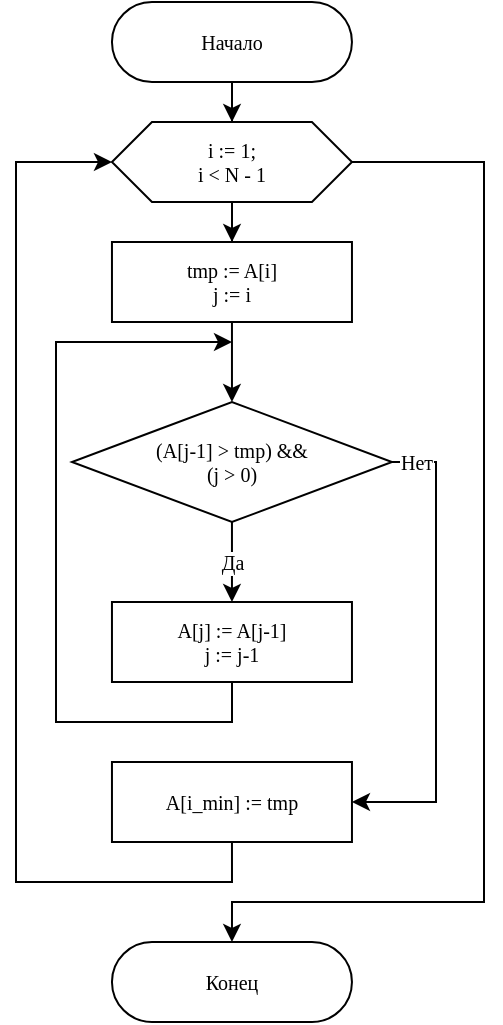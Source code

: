 <mxfile version="14.0.1" type="github">
  <diagram id="jJN2-YR1qqHn-e9BybVK" name="Page-1">
    <mxGraphModel dx="1192" dy="843" grid="1" gridSize="10" guides="1" tooltips="1" connect="1" arrows="1" fold="1" page="1" pageScale="1" pageWidth="827" pageHeight="1169" math="0" shadow="0">
      <root>
        <mxCell id="0" />
        <mxCell id="1" parent="0" />
        <mxCell id="riZnvtB59x34uNYtoCKA-2" value="" style="group" vertex="1" connectable="0" parent="1">
          <mxGeometry x="320" y="40" width="234" height="510" as="geometry" />
        </mxCell>
        <mxCell id="zWPFmJT7cU66MBOUrcfU-1" value="Начало" style="rounded=1;whiteSpace=wrap;html=1;arcSize=50;fontFamily=Consolas;fontSize=10;" parent="riZnvtB59x34uNYtoCKA-2" vertex="1">
          <mxGeometry x="47.98" width="120" height="40" as="geometry" />
        </mxCell>
        <mxCell id="zWPFmJT7cU66MBOUrcfU-4" value="&lt;div style=&quot;font-size: 10px&quot;&gt;i := 1;&lt;/div&gt;&lt;div style=&quot;font-size: 10px&quot;&gt;i &amp;lt; N - 1&lt;/div&gt;" style="shape=hexagon;perimeter=hexagonPerimeter2;whiteSpace=wrap;html=1;fixedSize=1;rounded=1;fontFamily=Consolas;arcSize=0;fontSize=10;" parent="riZnvtB59x34uNYtoCKA-2" vertex="1">
          <mxGeometry x="47.98" y="60" width="120" height="40" as="geometry" />
        </mxCell>
        <mxCell id="zWPFmJT7cU66MBOUrcfU-5" value="" style="edgeStyle=orthogonalEdgeStyle;rounded=0;orthogonalLoop=1;jettySize=auto;html=1;fontFamily=Consolas;fontSize=10;" parent="riZnvtB59x34uNYtoCKA-2" source="zWPFmJT7cU66MBOUrcfU-1" target="zWPFmJT7cU66MBOUrcfU-4" edge="1">
          <mxGeometry relative="1" as="geometry" />
        </mxCell>
        <mxCell id="zWPFmJT7cU66MBOUrcfU-6" value="&lt;div style=&quot;font-size: 10px;&quot;&gt;tmp := A[i]&lt;/div&gt;&lt;div style=&quot;font-size: 10px;&quot;&gt;j := i&lt;br style=&quot;font-size: 10px;&quot;&gt;&lt;/div&gt;" style="whiteSpace=wrap;html=1;rounded=1;fontFamily=Consolas;arcSize=0;fontSize=10;" parent="riZnvtB59x34uNYtoCKA-2" vertex="1">
          <mxGeometry x="47.98" y="120" width="120" height="40" as="geometry" />
        </mxCell>
        <mxCell id="zWPFmJT7cU66MBOUrcfU-7" value="" style="edgeStyle=orthogonalEdgeStyle;rounded=0;orthogonalLoop=1;jettySize=auto;html=1;fontFamily=Consolas;fontSize=10;" parent="riZnvtB59x34uNYtoCKA-2" source="zWPFmJT7cU66MBOUrcfU-4" target="zWPFmJT7cU66MBOUrcfU-6" edge="1">
          <mxGeometry relative="1" as="geometry" />
        </mxCell>
        <mxCell id="zWPFmJT7cU66MBOUrcfU-14" value="&lt;div style=&quot;font-size: 10px;&quot;&gt;(A[j-1] &amp;gt; tmp) &amp;amp;&amp;amp;&lt;/div&gt;&lt;div style=&quot;font-size: 10px;&quot;&gt;(j &amp;gt; 0)&lt;br style=&quot;font-size: 10px;&quot;&gt;&lt;/div&gt;" style="rhombus;whiteSpace=wrap;html=1;rounded=1;fontFamily=Consolas;arcSize=0;fontSize=10;" parent="riZnvtB59x34uNYtoCKA-2" vertex="1">
          <mxGeometry x="27.98" y="200" width="160" height="60" as="geometry" />
        </mxCell>
        <mxCell id="zWPFmJT7cU66MBOUrcfU-9" value="" style="edgeStyle=orthogonalEdgeStyle;rounded=0;orthogonalLoop=1;jettySize=auto;html=1;fontFamily=Consolas;entryX=0.5;entryY=0;entryDx=0;entryDy=0;fontSize=10;" parent="riZnvtB59x34uNYtoCKA-2" source="zWPFmJT7cU66MBOUrcfU-6" target="zWPFmJT7cU66MBOUrcfU-14" edge="1">
          <mxGeometry relative="1" as="geometry">
            <mxPoint x="108.0" y="180" as="targetPoint" />
          </mxGeometry>
        </mxCell>
        <mxCell id="zWPFmJT7cU66MBOUrcfU-18" style="edgeStyle=orthogonalEdgeStyle;rounded=0;orthogonalLoop=1;jettySize=auto;html=1;fontFamily=Consolas;fontSize=10;" parent="riZnvtB59x34uNYtoCKA-2" source="zWPFmJT7cU66MBOUrcfU-15" edge="1">
          <mxGeometry relative="1" as="geometry">
            <mxPoint x="108" y="170" as="targetPoint" />
            <Array as="points">
              <mxPoint x="108" y="360" />
              <mxPoint x="20" y="360" />
              <mxPoint x="20" y="170" />
            </Array>
          </mxGeometry>
        </mxCell>
        <mxCell id="zWPFmJT7cU66MBOUrcfU-15" value="&lt;div style=&quot;font-size: 10px;&quot;&gt;A[j] := A[j-1]&lt;/div&gt;&lt;div style=&quot;font-size: 10px;&quot;&gt;j := j-1&lt;br style=&quot;font-size: 10px;&quot;&gt;&lt;/div&gt;" style="whiteSpace=wrap;html=1;rounded=1;fontFamily=Consolas;arcSize=0;fontSize=10;" parent="riZnvtB59x34uNYtoCKA-2" vertex="1">
          <mxGeometry x="47.98" y="300" width="120" height="40" as="geometry" />
        </mxCell>
        <mxCell id="zWPFmJT7cU66MBOUrcfU-16" value="Да" style="edgeStyle=orthogonalEdgeStyle;rounded=0;orthogonalLoop=1;jettySize=auto;html=1;fontFamily=Consolas;fontSize=10;" parent="riZnvtB59x34uNYtoCKA-2" source="zWPFmJT7cU66MBOUrcfU-14" target="zWPFmJT7cU66MBOUrcfU-15" edge="1">
          <mxGeometry relative="1" as="geometry">
            <mxPoint as="offset" />
          </mxGeometry>
        </mxCell>
        <mxCell id="zWPFmJT7cU66MBOUrcfU-24" style="edgeStyle=orthogonalEdgeStyle;rounded=0;orthogonalLoop=1;jettySize=auto;html=1;fontFamily=Consolas;fontSize=10;exitX=0.5;exitY=1;exitDx=0;exitDy=0;entryX=0;entryY=0.5;entryDx=0;entryDy=0;" parent="riZnvtB59x34uNYtoCKA-2" source="zWPFmJT7cU66MBOUrcfU-21" edge="1" target="zWPFmJT7cU66MBOUrcfU-4">
          <mxGeometry relative="1" as="geometry">
            <mxPoint x="-26.02" y="80" as="targetPoint" />
            <Array as="points">
              <mxPoint x="108" y="440" />
              <mxPoint y="440" />
              <mxPoint y="80" />
            </Array>
          </mxGeometry>
        </mxCell>
        <mxCell id="zWPFmJT7cU66MBOUrcfU-21" value="A[i_min] := tmp" style="whiteSpace=wrap;html=1;rounded=1;fontFamily=Consolas;arcSize=0;fontSize=10;" parent="riZnvtB59x34uNYtoCKA-2" vertex="1">
          <mxGeometry x="47.98" y="380" width="120" height="40" as="geometry" />
        </mxCell>
        <mxCell id="zWPFmJT7cU66MBOUrcfU-19" value="Нет" style="edgeStyle=orthogonalEdgeStyle;rounded=0;orthogonalLoop=1;jettySize=auto;html=1;fontFamily=Consolas;entryX=1;entryY=0.5;entryDx=0;entryDy=0;exitX=1;exitY=0.5;exitDx=0;exitDy=0;fontSize=10;" parent="riZnvtB59x34uNYtoCKA-2" source="zWPFmJT7cU66MBOUrcfU-14" target="zWPFmJT7cU66MBOUrcfU-21" edge="1">
          <mxGeometry x="-0.897" relative="1" as="geometry">
            <mxPoint x="187.98" y="440" as="targetPoint" />
            <Array as="points">
              <mxPoint x="210" y="230" />
              <mxPoint x="210" y="400" />
            </Array>
            <mxPoint x="167.98" y="200.0" as="sourcePoint" />
            <mxPoint as="offset" />
          </mxGeometry>
        </mxCell>
        <mxCell id="zWPFmJT7cU66MBOUrcfU-26" value="Конец" style="rounded=1;whiteSpace=wrap;html=1;arcSize=50;fontFamily=Consolas;fontSize=10;" parent="riZnvtB59x34uNYtoCKA-2" vertex="1">
          <mxGeometry x="47.98" y="470" width="120" height="40" as="geometry" />
        </mxCell>
        <mxCell id="zWPFmJT7cU66MBOUrcfU-25" style="edgeStyle=orthogonalEdgeStyle;rounded=0;orthogonalLoop=1;jettySize=auto;html=1;fontFamily=Consolas;entryX=0.5;entryY=0;entryDx=0;entryDy=0;fontSize=10;" parent="riZnvtB59x34uNYtoCKA-2" source="zWPFmJT7cU66MBOUrcfU-4" target="zWPFmJT7cU66MBOUrcfU-26" edge="1">
          <mxGeometry relative="1" as="geometry">
            <mxPoint x="113.98" y="630" as="targetPoint" />
            <Array as="points">
              <mxPoint x="234" y="80" />
              <mxPoint x="234" y="450" />
              <mxPoint x="108" y="450" />
            </Array>
          </mxGeometry>
        </mxCell>
      </root>
    </mxGraphModel>
  </diagram>
</mxfile>
